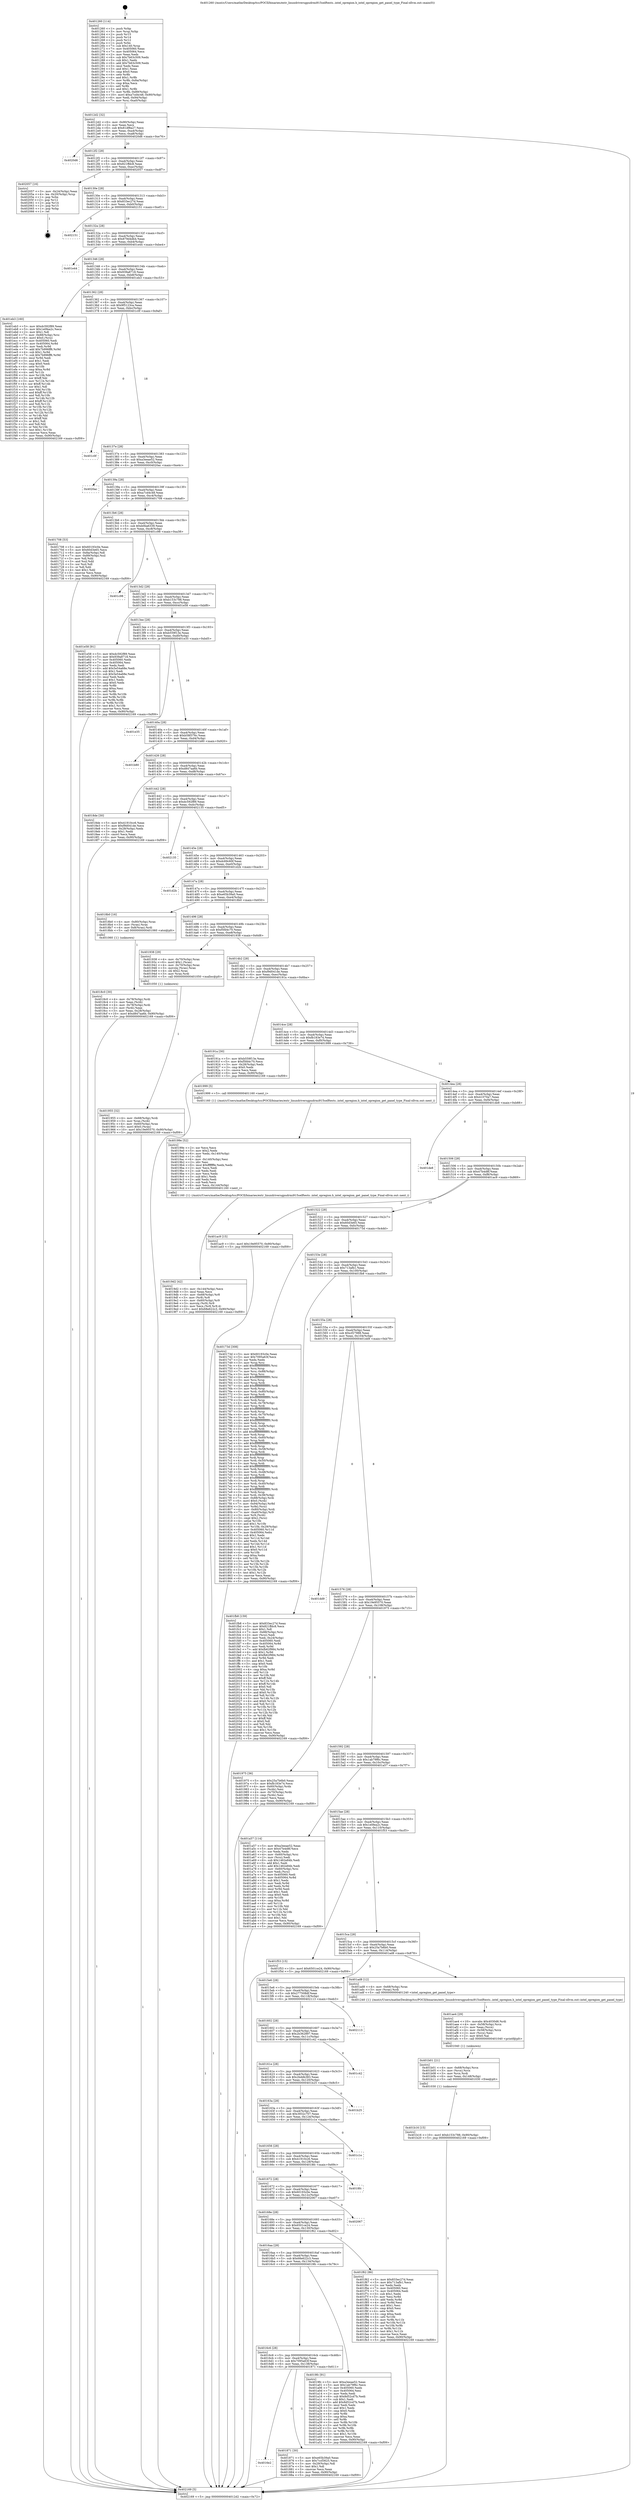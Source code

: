 digraph "0x401260" {
  label = "0x401260 (/mnt/c/Users/mathe/Desktop/tcc/POCII/binaries/extr_linuxdriversgpudrmi915selftests..intel_opregion.h_intel_opregion_get_panel_type_Final-ollvm.out::main(0))"
  labelloc = "t"
  node[shape=record]

  Entry [label="",width=0.3,height=0.3,shape=circle,fillcolor=black,style=filled]
  "0x4012d2" [label="{
     0x4012d2 [32]\l
     | [instrs]\l
     &nbsp;&nbsp;0x4012d2 \<+6\>: mov -0x90(%rbp),%eax\l
     &nbsp;&nbsp;0x4012d8 \<+2\>: mov %eax,%ecx\l
     &nbsp;&nbsp;0x4012da \<+6\>: sub $0x81df8a27,%ecx\l
     &nbsp;&nbsp;0x4012e0 \<+6\>: mov %eax,-0xa4(%rbp)\l
     &nbsp;&nbsp;0x4012e6 \<+6\>: mov %ecx,-0xa8(%rbp)\l
     &nbsp;&nbsp;0x4012ec \<+6\>: je 00000000004020d6 \<main+0xe76\>\l
  }"]
  "0x4020d6" [label="{
     0x4020d6\l
  }", style=dashed]
  "0x4012f2" [label="{
     0x4012f2 [28]\l
     | [instrs]\l
     &nbsp;&nbsp;0x4012f2 \<+5\>: jmp 00000000004012f7 \<main+0x97\>\l
     &nbsp;&nbsp;0x4012f7 \<+6\>: mov -0xa4(%rbp),%eax\l
     &nbsp;&nbsp;0x4012fd \<+5\>: sub $0x821ffdc8,%eax\l
     &nbsp;&nbsp;0x401302 \<+6\>: mov %eax,-0xac(%rbp)\l
     &nbsp;&nbsp;0x401308 \<+6\>: je 0000000000402057 \<main+0xdf7\>\l
  }"]
  Exit [label="",width=0.3,height=0.3,shape=circle,fillcolor=black,style=filled,peripheries=2]
  "0x402057" [label="{
     0x402057 [16]\l
     | [instrs]\l
     &nbsp;&nbsp;0x402057 \<+3\>: mov -0x24(%rbp),%eax\l
     &nbsp;&nbsp;0x40205a \<+4\>: lea -0x20(%rbp),%rsp\l
     &nbsp;&nbsp;0x40205e \<+1\>: pop %rbx\l
     &nbsp;&nbsp;0x40205f \<+2\>: pop %r12\l
     &nbsp;&nbsp;0x402061 \<+2\>: pop %r14\l
     &nbsp;&nbsp;0x402063 \<+2\>: pop %r15\l
     &nbsp;&nbsp;0x402065 \<+1\>: pop %rbp\l
     &nbsp;&nbsp;0x402066 \<+1\>: ret\l
  }"]
  "0x40130e" [label="{
     0x40130e [28]\l
     | [instrs]\l
     &nbsp;&nbsp;0x40130e \<+5\>: jmp 0000000000401313 \<main+0xb3\>\l
     &nbsp;&nbsp;0x401313 \<+6\>: mov -0xa4(%rbp),%eax\l
     &nbsp;&nbsp;0x401319 \<+5\>: sub $0x833ec27d,%eax\l
     &nbsp;&nbsp;0x40131e \<+6\>: mov %eax,-0xb0(%rbp)\l
     &nbsp;&nbsp;0x401324 \<+6\>: je 0000000000402151 \<main+0xef1\>\l
  }"]
  "0x401b16" [label="{
     0x401b16 [15]\l
     | [instrs]\l
     &nbsp;&nbsp;0x401b16 \<+10\>: movl $0xb153c788,-0x90(%rbp)\l
     &nbsp;&nbsp;0x401b20 \<+5\>: jmp 0000000000402169 \<main+0xf09\>\l
  }"]
  "0x402151" [label="{
     0x402151\l
  }", style=dashed]
  "0x40132a" [label="{
     0x40132a [28]\l
     | [instrs]\l
     &nbsp;&nbsp;0x40132a \<+5\>: jmp 000000000040132f \<main+0xcf\>\l
     &nbsp;&nbsp;0x40132f \<+6\>: mov -0xa4(%rbp),%eax\l
     &nbsp;&nbsp;0x401335 \<+5\>: sub $0x879d4db4,%eax\l
     &nbsp;&nbsp;0x40133a \<+6\>: mov %eax,-0xb4(%rbp)\l
     &nbsp;&nbsp;0x401340 \<+6\>: je 0000000000401e44 \<main+0xbe4\>\l
  }"]
  "0x401b01" [label="{
     0x401b01 [21]\l
     | [instrs]\l
     &nbsp;&nbsp;0x401b01 \<+4\>: mov -0x68(%rbp),%rcx\l
     &nbsp;&nbsp;0x401b05 \<+3\>: mov (%rcx),%rcx\l
     &nbsp;&nbsp;0x401b08 \<+3\>: mov %rcx,%rdi\l
     &nbsp;&nbsp;0x401b0b \<+6\>: mov %eax,-0x148(%rbp)\l
     &nbsp;&nbsp;0x401b11 \<+5\>: call 0000000000401030 \<free@plt\>\l
     | [calls]\l
     &nbsp;&nbsp;0x401030 \{1\} (unknown)\l
  }"]
  "0x401e44" [label="{
     0x401e44\l
  }", style=dashed]
  "0x401346" [label="{
     0x401346 [28]\l
     | [instrs]\l
     &nbsp;&nbsp;0x401346 \<+5\>: jmp 000000000040134b \<main+0xeb\>\l
     &nbsp;&nbsp;0x40134b \<+6\>: mov -0xa4(%rbp),%eax\l
     &nbsp;&nbsp;0x401351 \<+5\>: sub $0x939a8718,%eax\l
     &nbsp;&nbsp;0x401356 \<+6\>: mov %eax,-0xb8(%rbp)\l
     &nbsp;&nbsp;0x40135c \<+6\>: je 0000000000401eb3 \<main+0xc53\>\l
  }"]
  "0x401ae4" [label="{
     0x401ae4 [29]\l
     | [instrs]\l
     &nbsp;&nbsp;0x401ae4 \<+10\>: movabs $0x4030d6,%rdi\l
     &nbsp;&nbsp;0x401aee \<+4\>: mov -0x58(%rbp),%rcx\l
     &nbsp;&nbsp;0x401af2 \<+2\>: mov %eax,(%rcx)\l
     &nbsp;&nbsp;0x401af4 \<+4\>: mov -0x58(%rbp),%rcx\l
     &nbsp;&nbsp;0x401af8 \<+2\>: mov (%rcx),%esi\l
     &nbsp;&nbsp;0x401afa \<+2\>: mov $0x0,%al\l
     &nbsp;&nbsp;0x401afc \<+5\>: call 0000000000401040 \<printf@plt\>\l
     | [calls]\l
     &nbsp;&nbsp;0x401040 \{1\} (unknown)\l
  }"]
  "0x401eb3" [label="{
     0x401eb3 [160]\l
     | [instrs]\l
     &nbsp;&nbsp;0x401eb3 \<+5\>: mov $0xdc592f89,%eax\l
     &nbsp;&nbsp;0x401eb8 \<+5\>: mov $0x1e0fea2c,%ecx\l
     &nbsp;&nbsp;0x401ebd \<+2\>: mov $0x1,%dl\l
     &nbsp;&nbsp;0x401ebf \<+7\>: mov -0x88(%rbp),%rsi\l
     &nbsp;&nbsp;0x401ec6 \<+6\>: movl $0x0,(%rsi)\l
     &nbsp;&nbsp;0x401ecc \<+7\>: mov 0x405060,%edi\l
     &nbsp;&nbsp;0x401ed3 \<+8\>: mov 0x405064,%r8d\l
     &nbsp;&nbsp;0x401edb \<+3\>: mov %edi,%r9d\l
     &nbsp;&nbsp;0x401ede \<+7\>: add $0x7b996ff6,%r9d\l
     &nbsp;&nbsp;0x401ee5 \<+4\>: sub $0x1,%r9d\l
     &nbsp;&nbsp;0x401ee9 \<+7\>: sub $0x7b996ff6,%r9d\l
     &nbsp;&nbsp;0x401ef0 \<+4\>: imul %r9d,%edi\l
     &nbsp;&nbsp;0x401ef4 \<+3\>: and $0x1,%edi\l
     &nbsp;&nbsp;0x401ef7 \<+3\>: cmp $0x0,%edi\l
     &nbsp;&nbsp;0x401efa \<+4\>: sete %r10b\l
     &nbsp;&nbsp;0x401efe \<+4\>: cmp $0xa,%r8d\l
     &nbsp;&nbsp;0x401f02 \<+4\>: setl %r11b\l
     &nbsp;&nbsp;0x401f06 \<+3\>: mov %r10b,%bl\l
     &nbsp;&nbsp;0x401f09 \<+3\>: xor $0xff,%bl\l
     &nbsp;&nbsp;0x401f0c \<+3\>: mov %r11b,%r14b\l
     &nbsp;&nbsp;0x401f0f \<+4\>: xor $0xff,%r14b\l
     &nbsp;&nbsp;0x401f13 \<+3\>: xor $0x1,%dl\l
     &nbsp;&nbsp;0x401f16 \<+3\>: mov %bl,%r15b\l
     &nbsp;&nbsp;0x401f19 \<+4\>: and $0xff,%r15b\l
     &nbsp;&nbsp;0x401f1d \<+3\>: and %dl,%r10b\l
     &nbsp;&nbsp;0x401f20 \<+3\>: mov %r14b,%r12b\l
     &nbsp;&nbsp;0x401f23 \<+4\>: and $0xff,%r12b\l
     &nbsp;&nbsp;0x401f27 \<+3\>: and %dl,%r11b\l
     &nbsp;&nbsp;0x401f2a \<+3\>: or %r10b,%r15b\l
     &nbsp;&nbsp;0x401f2d \<+3\>: or %r11b,%r12b\l
     &nbsp;&nbsp;0x401f30 \<+3\>: xor %r12b,%r15b\l
     &nbsp;&nbsp;0x401f33 \<+3\>: or %r14b,%bl\l
     &nbsp;&nbsp;0x401f36 \<+3\>: xor $0xff,%bl\l
     &nbsp;&nbsp;0x401f39 \<+3\>: or $0x1,%dl\l
     &nbsp;&nbsp;0x401f3c \<+2\>: and %dl,%bl\l
     &nbsp;&nbsp;0x401f3e \<+3\>: or %bl,%r15b\l
     &nbsp;&nbsp;0x401f41 \<+4\>: test $0x1,%r15b\l
     &nbsp;&nbsp;0x401f45 \<+3\>: cmovne %ecx,%eax\l
     &nbsp;&nbsp;0x401f48 \<+6\>: mov %eax,-0x90(%rbp)\l
     &nbsp;&nbsp;0x401f4e \<+5\>: jmp 0000000000402169 \<main+0xf09\>\l
  }"]
  "0x401362" [label="{
     0x401362 [28]\l
     | [instrs]\l
     &nbsp;&nbsp;0x401362 \<+5\>: jmp 0000000000401367 \<main+0x107\>\l
     &nbsp;&nbsp;0x401367 \<+6\>: mov -0xa4(%rbp),%eax\l
     &nbsp;&nbsp;0x40136d \<+5\>: sub $0x9f5123ca,%eax\l
     &nbsp;&nbsp;0x401372 \<+6\>: mov %eax,-0xbc(%rbp)\l
     &nbsp;&nbsp;0x401378 \<+6\>: je 0000000000401c0f \<main+0x9af\>\l
  }"]
  "0x4019d2" [label="{
     0x4019d2 [42]\l
     | [instrs]\l
     &nbsp;&nbsp;0x4019d2 \<+6\>: mov -0x144(%rbp),%ecx\l
     &nbsp;&nbsp;0x4019d8 \<+3\>: imul %eax,%ecx\l
     &nbsp;&nbsp;0x4019db \<+4\>: mov -0x68(%rbp),%r8\l
     &nbsp;&nbsp;0x4019df \<+3\>: mov (%r8),%r8\l
     &nbsp;&nbsp;0x4019e2 \<+4\>: mov -0x60(%rbp),%r9\l
     &nbsp;&nbsp;0x4019e6 \<+3\>: movslq (%r9),%r9\l
     &nbsp;&nbsp;0x4019e9 \<+4\>: mov %ecx,(%r8,%r9,4)\l
     &nbsp;&nbsp;0x4019ed \<+10\>: movl $0x68e622c3,-0x90(%rbp)\l
     &nbsp;&nbsp;0x4019f7 \<+5\>: jmp 0000000000402169 \<main+0xf09\>\l
  }"]
  "0x401c0f" [label="{
     0x401c0f\l
  }", style=dashed]
  "0x40137e" [label="{
     0x40137e [28]\l
     | [instrs]\l
     &nbsp;&nbsp;0x40137e \<+5\>: jmp 0000000000401383 \<main+0x123\>\l
     &nbsp;&nbsp;0x401383 \<+6\>: mov -0xa4(%rbp),%eax\l
     &nbsp;&nbsp;0x401389 \<+5\>: sub $0xa3eeae52,%eax\l
     &nbsp;&nbsp;0x40138e \<+6\>: mov %eax,-0xc0(%rbp)\l
     &nbsp;&nbsp;0x401394 \<+6\>: je 00000000004020ac \<main+0xe4c\>\l
  }"]
  "0x40199e" [label="{
     0x40199e [52]\l
     | [instrs]\l
     &nbsp;&nbsp;0x40199e \<+2\>: xor %ecx,%ecx\l
     &nbsp;&nbsp;0x4019a0 \<+5\>: mov $0x2,%edx\l
     &nbsp;&nbsp;0x4019a5 \<+6\>: mov %edx,-0x140(%rbp)\l
     &nbsp;&nbsp;0x4019ab \<+1\>: cltd\l
     &nbsp;&nbsp;0x4019ac \<+6\>: mov -0x140(%rbp),%esi\l
     &nbsp;&nbsp;0x4019b2 \<+2\>: idiv %esi\l
     &nbsp;&nbsp;0x4019b4 \<+6\>: imul $0xfffffffe,%edx,%edx\l
     &nbsp;&nbsp;0x4019ba \<+2\>: mov %ecx,%edi\l
     &nbsp;&nbsp;0x4019bc \<+2\>: sub %edx,%edi\l
     &nbsp;&nbsp;0x4019be \<+2\>: mov %ecx,%edx\l
     &nbsp;&nbsp;0x4019c0 \<+3\>: sub $0x1,%edx\l
     &nbsp;&nbsp;0x4019c3 \<+2\>: add %edx,%edi\l
     &nbsp;&nbsp;0x4019c5 \<+2\>: sub %edi,%ecx\l
     &nbsp;&nbsp;0x4019c7 \<+6\>: mov %ecx,-0x144(%rbp)\l
     &nbsp;&nbsp;0x4019cd \<+5\>: call 0000000000401160 \<next_i\>\l
     | [calls]\l
     &nbsp;&nbsp;0x401160 \{1\} (/mnt/c/Users/mathe/Desktop/tcc/POCII/binaries/extr_linuxdriversgpudrmi915selftests..intel_opregion.h_intel_opregion_get_panel_type_Final-ollvm.out::next_i)\l
  }"]
  "0x4020ac" [label="{
     0x4020ac\l
  }", style=dashed]
  "0x40139a" [label="{
     0x40139a [28]\l
     | [instrs]\l
     &nbsp;&nbsp;0x40139a \<+5\>: jmp 000000000040139f \<main+0x13f\>\l
     &nbsp;&nbsp;0x40139f \<+6\>: mov -0xa4(%rbp),%eax\l
     &nbsp;&nbsp;0x4013a5 \<+5\>: sub $0xa7cd4c48,%eax\l
     &nbsp;&nbsp;0x4013aa \<+6\>: mov %eax,-0xc4(%rbp)\l
     &nbsp;&nbsp;0x4013b0 \<+6\>: je 0000000000401708 \<main+0x4a8\>\l
  }"]
  "0x401955" [label="{
     0x401955 [32]\l
     | [instrs]\l
     &nbsp;&nbsp;0x401955 \<+4\>: mov -0x68(%rbp),%rdi\l
     &nbsp;&nbsp;0x401959 \<+3\>: mov %rax,(%rdi)\l
     &nbsp;&nbsp;0x40195c \<+4\>: mov -0x60(%rbp),%rax\l
     &nbsp;&nbsp;0x401960 \<+6\>: movl $0x0,(%rax)\l
     &nbsp;&nbsp;0x401966 \<+10\>: movl $0x19e95570,-0x90(%rbp)\l
     &nbsp;&nbsp;0x401970 \<+5\>: jmp 0000000000402169 \<main+0xf09\>\l
  }"]
  "0x401708" [label="{
     0x401708 [53]\l
     | [instrs]\l
     &nbsp;&nbsp;0x401708 \<+5\>: mov $0x60193c0e,%eax\l
     &nbsp;&nbsp;0x40170d \<+5\>: mov $0x60d3e65,%ecx\l
     &nbsp;&nbsp;0x401712 \<+6\>: mov -0x8a(%rbp),%dl\l
     &nbsp;&nbsp;0x401718 \<+7\>: mov -0x89(%rbp),%sil\l
     &nbsp;&nbsp;0x40171f \<+3\>: mov %dl,%dil\l
     &nbsp;&nbsp;0x401722 \<+3\>: and %sil,%dil\l
     &nbsp;&nbsp;0x401725 \<+3\>: xor %sil,%dl\l
     &nbsp;&nbsp;0x401728 \<+3\>: or %dl,%dil\l
     &nbsp;&nbsp;0x40172b \<+4\>: test $0x1,%dil\l
     &nbsp;&nbsp;0x40172f \<+3\>: cmovne %ecx,%eax\l
     &nbsp;&nbsp;0x401732 \<+6\>: mov %eax,-0x90(%rbp)\l
     &nbsp;&nbsp;0x401738 \<+5\>: jmp 0000000000402169 \<main+0xf09\>\l
  }"]
  "0x4013b6" [label="{
     0x4013b6 [28]\l
     | [instrs]\l
     &nbsp;&nbsp;0x4013b6 \<+5\>: jmp 00000000004013bb \<main+0x15b\>\l
     &nbsp;&nbsp;0x4013bb \<+6\>: mov -0xa4(%rbp),%eax\l
     &nbsp;&nbsp;0x4013c1 \<+5\>: sub $0xb0ba6339,%eax\l
     &nbsp;&nbsp;0x4013c6 \<+6\>: mov %eax,-0xc8(%rbp)\l
     &nbsp;&nbsp;0x4013cc \<+6\>: je 0000000000401c98 \<main+0xa38\>\l
  }"]
  "0x402169" [label="{
     0x402169 [5]\l
     | [instrs]\l
     &nbsp;&nbsp;0x402169 \<+5\>: jmp 00000000004012d2 \<main+0x72\>\l
  }"]
  "0x401260" [label="{
     0x401260 [114]\l
     | [instrs]\l
     &nbsp;&nbsp;0x401260 \<+1\>: push %rbp\l
     &nbsp;&nbsp;0x401261 \<+3\>: mov %rsp,%rbp\l
     &nbsp;&nbsp;0x401264 \<+2\>: push %r15\l
     &nbsp;&nbsp;0x401266 \<+2\>: push %r14\l
     &nbsp;&nbsp;0x401268 \<+2\>: push %r12\l
     &nbsp;&nbsp;0x40126a \<+1\>: push %rbx\l
     &nbsp;&nbsp;0x40126b \<+7\>: sub $0x140,%rsp\l
     &nbsp;&nbsp;0x401272 \<+7\>: mov 0x405060,%eax\l
     &nbsp;&nbsp;0x401279 \<+7\>: mov 0x405064,%ecx\l
     &nbsp;&nbsp;0x401280 \<+2\>: mov %eax,%edx\l
     &nbsp;&nbsp;0x401282 \<+6\>: sub $0x7b63c509,%edx\l
     &nbsp;&nbsp;0x401288 \<+3\>: sub $0x1,%edx\l
     &nbsp;&nbsp;0x40128b \<+6\>: add $0x7b63c509,%edx\l
     &nbsp;&nbsp;0x401291 \<+3\>: imul %edx,%eax\l
     &nbsp;&nbsp;0x401294 \<+3\>: and $0x1,%eax\l
     &nbsp;&nbsp;0x401297 \<+3\>: cmp $0x0,%eax\l
     &nbsp;&nbsp;0x40129a \<+4\>: sete %r8b\l
     &nbsp;&nbsp;0x40129e \<+4\>: and $0x1,%r8b\l
     &nbsp;&nbsp;0x4012a2 \<+7\>: mov %r8b,-0x8a(%rbp)\l
     &nbsp;&nbsp;0x4012a9 \<+3\>: cmp $0xa,%ecx\l
     &nbsp;&nbsp;0x4012ac \<+4\>: setl %r8b\l
     &nbsp;&nbsp;0x4012b0 \<+4\>: and $0x1,%r8b\l
     &nbsp;&nbsp;0x4012b4 \<+7\>: mov %r8b,-0x89(%rbp)\l
     &nbsp;&nbsp;0x4012bb \<+10\>: movl $0xa7cd4c48,-0x90(%rbp)\l
     &nbsp;&nbsp;0x4012c5 \<+6\>: mov %edi,-0x94(%rbp)\l
     &nbsp;&nbsp;0x4012cb \<+7\>: mov %rsi,-0xa0(%rbp)\l
  }"]
  "0x4018c0" [label="{
     0x4018c0 [30]\l
     | [instrs]\l
     &nbsp;&nbsp;0x4018c0 \<+4\>: mov -0x78(%rbp),%rdi\l
     &nbsp;&nbsp;0x4018c4 \<+2\>: mov %eax,(%rdi)\l
     &nbsp;&nbsp;0x4018c6 \<+4\>: mov -0x78(%rbp),%rdi\l
     &nbsp;&nbsp;0x4018ca \<+2\>: mov (%rdi),%eax\l
     &nbsp;&nbsp;0x4018cc \<+3\>: mov %eax,-0x28(%rbp)\l
     &nbsp;&nbsp;0x4018cf \<+10\>: movl $0xd847aa6b,-0x90(%rbp)\l
     &nbsp;&nbsp;0x4018d9 \<+5\>: jmp 0000000000402169 \<main+0xf09\>\l
  }"]
  "0x401c98" [label="{
     0x401c98\l
  }", style=dashed]
  "0x4013d2" [label="{
     0x4013d2 [28]\l
     | [instrs]\l
     &nbsp;&nbsp;0x4013d2 \<+5\>: jmp 00000000004013d7 \<main+0x177\>\l
     &nbsp;&nbsp;0x4013d7 \<+6\>: mov -0xa4(%rbp),%eax\l
     &nbsp;&nbsp;0x4013dd \<+5\>: sub $0xb153c788,%eax\l
     &nbsp;&nbsp;0x4013e2 \<+6\>: mov %eax,-0xcc(%rbp)\l
     &nbsp;&nbsp;0x4013e8 \<+6\>: je 0000000000401e58 \<main+0xbf8\>\l
  }"]
  "0x4016e2" [label="{
     0x4016e2\l
  }", style=dashed]
  "0x401e58" [label="{
     0x401e58 [91]\l
     | [instrs]\l
     &nbsp;&nbsp;0x401e58 \<+5\>: mov $0xdc592f89,%eax\l
     &nbsp;&nbsp;0x401e5d \<+5\>: mov $0x939a8718,%ecx\l
     &nbsp;&nbsp;0x401e62 \<+7\>: mov 0x405060,%edx\l
     &nbsp;&nbsp;0x401e69 \<+7\>: mov 0x405064,%esi\l
     &nbsp;&nbsp;0x401e70 \<+2\>: mov %edx,%edi\l
     &nbsp;&nbsp;0x401e72 \<+6\>: add $0x5e54a68e,%edi\l
     &nbsp;&nbsp;0x401e78 \<+3\>: sub $0x1,%edi\l
     &nbsp;&nbsp;0x401e7b \<+6\>: sub $0x5e54a68e,%edi\l
     &nbsp;&nbsp;0x401e81 \<+3\>: imul %edi,%edx\l
     &nbsp;&nbsp;0x401e84 \<+3\>: and $0x1,%edx\l
     &nbsp;&nbsp;0x401e87 \<+3\>: cmp $0x0,%edx\l
     &nbsp;&nbsp;0x401e8a \<+4\>: sete %r8b\l
     &nbsp;&nbsp;0x401e8e \<+3\>: cmp $0xa,%esi\l
     &nbsp;&nbsp;0x401e91 \<+4\>: setl %r9b\l
     &nbsp;&nbsp;0x401e95 \<+3\>: mov %r8b,%r10b\l
     &nbsp;&nbsp;0x401e98 \<+3\>: and %r9b,%r10b\l
     &nbsp;&nbsp;0x401e9b \<+3\>: xor %r9b,%r8b\l
     &nbsp;&nbsp;0x401e9e \<+3\>: or %r8b,%r10b\l
     &nbsp;&nbsp;0x401ea1 \<+4\>: test $0x1,%r10b\l
     &nbsp;&nbsp;0x401ea5 \<+3\>: cmovne %ecx,%eax\l
     &nbsp;&nbsp;0x401ea8 \<+6\>: mov %eax,-0x90(%rbp)\l
     &nbsp;&nbsp;0x401eae \<+5\>: jmp 0000000000402169 \<main+0xf09\>\l
  }"]
  "0x4013ee" [label="{
     0x4013ee [28]\l
     | [instrs]\l
     &nbsp;&nbsp;0x4013ee \<+5\>: jmp 00000000004013f3 \<main+0x193\>\l
     &nbsp;&nbsp;0x4013f3 \<+6\>: mov -0xa4(%rbp),%eax\l
     &nbsp;&nbsp;0x4013f9 \<+5\>: sub $0xb559f13e,%eax\l
     &nbsp;&nbsp;0x4013fe \<+6\>: mov %eax,-0xd0(%rbp)\l
     &nbsp;&nbsp;0x401404 \<+6\>: je 0000000000401e35 \<main+0xbd5\>\l
  }"]
  "0x401871" [label="{
     0x401871 [30]\l
     | [instrs]\l
     &nbsp;&nbsp;0x401871 \<+5\>: mov $0xe65b39a0,%eax\l
     &nbsp;&nbsp;0x401876 \<+5\>: mov $0x7ccf3625,%ecx\l
     &nbsp;&nbsp;0x40187b \<+3\>: mov -0x29(%rbp),%dl\l
     &nbsp;&nbsp;0x40187e \<+3\>: test $0x1,%dl\l
     &nbsp;&nbsp;0x401881 \<+3\>: cmovne %ecx,%eax\l
     &nbsp;&nbsp;0x401884 \<+6\>: mov %eax,-0x90(%rbp)\l
     &nbsp;&nbsp;0x40188a \<+5\>: jmp 0000000000402169 \<main+0xf09\>\l
  }"]
  "0x401e35" [label="{
     0x401e35\l
  }", style=dashed]
  "0x40140a" [label="{
     0x40140a [28]\l
     | [instrs]\l
     &nbsp;&nbsp;0x40140a \<+5\>: jmp 000000000040140f \<main+0x1af\>\l
     &nbsp;&nbsp;0x40140f \<+6\>: mov -0xa4(%rbp),%eax\l
     &nbsp;&nbsp;0x401415 \<+5\>: sub $0xb58f376c,%eax\l
     &nbsp;&nbsp;0x40141a \<+6\>: mov %eax,-0xd4(%rbp)\l
     &nbsp;&nbsp;0x401420 \<+6\>: je 0000000000401b80 \<main+0x920\>\l
  }"]
  "0x4016c6" [label="{
     0x4016c6 [28]\l
     | [instrs]\l
     &nbsp;&nbsp;0x4016c6 \<+5\>: jmp 00000000004016cb \<main+0x46b\>\l
     &nbsp;&nbsp;0x4016cb \<+6\>: mov -0xa4(%rbp),%eax\l
     &nbsp;&nbsp;0x4016d1 \<+5\>: sub $0x7095a63f,%eax\l
     &nbsp;&nbsp;0x4016d6 \<+6\>: mov %eax,-0x138(%rbp)\l
     &nbsp;&nbsp;0x4016dc \<+6\>: je 0000000000401871 \<main+0x611\>\l
  }"]
  "0x401b80" [label="{
     0x401b80\l
  }", style=dashed]
  "0x401426" [label="{
     0x401426 [28]\l
     | [instrs]\l
     &nbsp;&nbsp;0x401426 \<+5\>: jmp 000000000040142b \<main+0x1cb\>\l
     &nbsp;&nbsp;0x40142b \<+6\>: mov -0xa4(%rbp),%eax\l
     &nbsp;&nbsp;0x401431 \<+5\>: sub $0xd847aa6b,%eax\l
     &nbsp;&nbsp;0x401436 \<+6\>: mov %eax,-0xd8(%rbp)\l
     &nbsp;&nbsp;0x40143c \<+6\>: je 00000000004018de \<main+0x67e\>\l
  }"]
  "0x4019fc" [label="{
     0x4019fc [91]\l
     | [instrs]\l
     &nbsp;&nbsp;0x4019fc \<+5\>: mov $0xa3eeae52,%eax\l
     &nbsp;&nbsp;0x401a01 \<+5\>: mov $0x1ab79f6c,%ecx\l
     &nbsp;&nbsp;0x401a06 \<+7\>: mov 0x405060,%edx\l
     &nbsp;&nbsp;0x401a0d \<+7\>: mov 0x405064,%esi\l
     &nbsp;&nbsp;0x401a14 \<+2\>: mov %edx,%edi\l
     &nbsp;&nbsp;0x401a16 \<+6\>: sub $0x8d52cd7b,%edi\l
     &nbsp;&nbsp;0x401a1c \<+3\>: sub $0x1,%edi\l
     &nbsp;&nbsp;0x401a1f \<+6\>: add $0x8d52cd7b,%edi\l
     &nbsp;&nbsp;0x401a25 \<+3\>: imul %edi,%edx\l
     &nbsp;&nbsp;0x401a28 \<+3\>: and $0x1,%edx\l
     &nbsp;&nbsp;0x401a2b \<+3\>: cmp $0x0,%edx\l
     &nbsp;&nbsp;0x401a2e \<+4\>: sete %r8b\l
     &nbsp;&nbsp;0x401a32 \<+3\>: cmp $0xa,%esi\l
     &nbsp;&nbsp;0x401a35 \<+4\>: setl %r9b\l
     &nbsp;&nbsp;0x401a39 \<+3\>: mov %r8b,%r10b\l
     &nbsp;&nbsp;0x401a3c \<+3\>: and %r9b,%r10b\l
     &nbsp;&nbsp;0x401a3f \<+3\>: xor %r9b,%r8b\l
     &nbsp;&nbsp;0x401a42 \<+3\>: or %r8b,%r10b\l
     &nbsp;&nbsp;0x401a45 \<+4\>: test $0x1,%r10b\l
     &nbsp;&nbsp;0x401a49 \<+3\>: cmovne %ecx,%eax\l
     &nbsp;&nbsp;0x401a4c \<+6\>: mov %eax,-0x90(%rbp)\l
     &nbsp;&nbsp;0x401a52 \<+5\>: jmp 0000000000402169 \<main+0xf09\>\l
  }"]
  "0x4018de" [label="{
     0x4018de [30]\l
     | [instrs]\l
     &nbsp;&nbsp;0x4018de \<+5\>: mov $0x41910cc6,%eax\l
     &nbsp;&nbsp;0x4018e3 \<+5\>: mov $0xf9d041de,%ecx\l
     &nbsp;&nbsp;0x4018e8 \<+3\>: mov -0x28(%rbp),%edx\l
     &nbsp;&nbsp;0x4018eb \<+3\>: cmp $0x1,%edx\l
     &nbsp;&nbsp;0x4018ee \<+3\>: cmovl %ecx,%eax\l
     &nbsp;&nbsp;0x4018f1 \<+6\>: mov %eax,-0x90(%rbp)\l
     &nbsp;&nbsp;0x4018f7 \<+5\>: jmp 0000000000402169 \<main+0xf09\>\l
  }"]
  "0x401442" [label="{
     0x401442 [28]\l
     | [instrs]\l
     &nbsp;&nbsp;0x401442 \<+5\>: jmp 0000000000401447 \<main+0x1e7\>\l
     &nbsp;&nbsp;0x401447 \<+6\>: mov -0xa4(%rbp),%eax\l
     &nbsp;&nbsp;0x40144d \<+5\>: sub $0xdc592f89,%eax\l
     &nbsp;&nbsp;0x401452 \<+6\>: mov %eax,-0xdc(%rbp)\l
     &nbsp;&nbsp;0x401458 \<+6\>: je 0000000000402135 \<main+0xed5\>\l
  }"]
  "0x4016aa" [label="{
     0x4016aa [28]\l
     | [instrs]\l
     &nbsp;&nbsp;0x4016aa \<+5\>: jmp 00000000004016af \<main+0x44f\>\l
     &nbsp;&nbsp;0x4016af \<+6\>: mov -0xa4(%rbp),%eax\l
     &nbsp;&nbsp;0x4016b5 \<+5\>: sub $0x68e622c3,%eax\l
     &nbsp;&nbsp;0x4016ba \<+6\>: mov %eax,-0x134(%rbp)\l
     &nbsp;&nbsp;0x4016c0 \<+6\>: je 00000000004019fc \<main+0x79c\>\l
  }"]
  "0x402135" [label="{
     0x402135\l
  }", style=dashed]
  "0x40145e" [label="{
     0x40145e [28]\l
     | [instrs]\l
     &nbsp;&nbsp;0x40145e \<+5\>: jmp 0000000000401463 \<main+0x203\>\l
     &nbsp;&nbsp;0x401463 \<+6\>: mov -0xa4(%rbp),%eax\l
     &nbsp;&nbsp;0x401469 \<+5\>: sub $0xdc69c60f,%eax\l
     &nbsp;&nbsp;0x40146e \<+6\>: mov %eax,-0xe0(%rbp)\l
     &nbsp;&nbsp;0x401474 \<+6\>: je 0000000000401d2b \<main+0xacb\>\l
  }"]
  "0x401f62" [label="{
     0x401f62 [86]\l
     | [instrs]\l
     &nbsp;&nbsp;0x401f62 \<+5\>: mov $0x833ec27d,%eax\l
     &nbsp;&nbsp;0x401f67 \<+5\>: mov $0x713afb1,%ecx\l
     &nbsp;&nbsp;0x401f6c \<+2\>: xor %edx,%edx\l
     &nbsp;&nbsp;0x401f6e \<+7\>: mov 0x405060,%esi\l
     &nbsp;&nbsp;0x401f75 \<+7\>: mov 0x405064,%edi\l
     &nbsp;&nbsp;0x401f7c \<+3\>: sub $0x1,%edx\l
     &nbsp;&nbsp;0x401f7f \<+3\>: mov %esi,%r8d\l
     &nbsp;&nbsp;0x401f82 \<+3\>: add %edx,%r8d\l
     &nbsp;&nbsp;0x401f85 \<+4\>: imul %r8d,%esi\l
     &nbsp;&nbsp;0x401f89 \<+3\>: and $0x1,%esi\l
     &nbsp;&nbsp;0x401f8c \<+3\>: cmp $0x0,%esi\l
     &nbsp;&nbsp;0x401f8f \<+4\>: sete %r9b\l
     &nbsp;&nbsp;0x401f93 \<+3\>: cmp $0xa,%edi\l
     &nbsp;&nbsp;0x401f96 \<+4\>: setl %r10b\l
     &nbsp;&nbsp;0x401f9a \<+3\>: mov %r9b,%r11b\l
     &nbsp;&nbsp;0x401f9d \<+3\>: and %r10b,%r11b\l
     &nbsp;&nbsp;0x401fa0 \<+3\>: xor %r10b,%r9b\l
     &nbsp;&nbsp;0x401fa3 \<+3\>: or %r9b,%r11b\l
     &nbsp;&nbsp;0x401fa6 \<+4\>: test $0x1,%r11b\l
     &nbsp;&nbsp;0x401faa \<+3\>: cmovne %ecx,%eax\l
     &nbsp;&nbsp;0x401fad \<+6\>: mov %eax,-0x90(%rbp)\l
     &nbsp;&nbsp;0x401fb3 \<+5\>: jmp 0000000000402169 \<main+0xf09\>\l
  }"]
  "0x401d2b" [label="{
     0x401d2b\l
  }", style=dashed]
  "0x40147a" [label="{
     0x40147a [28]\l
     | [instrs]\l
     &nbsp;&nbsp;0x40147a \<+5\>: jmp 000000000040147f \<main+0x21f\>\l
     &nbsp;&nbsp;0x40147f \<+6\>: mov -0xa4(%rbp),%eax\l
     &nbsp;&nbsp;0x401485 \<+5\>: sub $0xe65b39a0,%eax\l
     &nbsp;&nbsp;0x40148a \<+6\>: mov %eax,-0xe4(%rbp)\l
     &nbsp;&nbsp;0x401490 \<+6\>: je 00000000004018b0 \<main+0x650\>\l
  }"]
  "0x40168e" [label="{
     0x40168e [28]\l
     | [instrs]\l
     &nbsp;&nbsp;0x40168e \<+5\>: jmp 0000000000401693 \<main+0x433\>\l
     &nbsp;&nbsp;0x401693 \<+6\>: mov -0xa4(%rbp),%eax\l
     &nbsp;&nbsp;0x401699 \<+5\>: sub $0x6501ce24,%eax\l
     &nbsp;&nbsp;0x40169e \<+6\>: mov %eax,-0x130(%rbp)\l
     &nbsp;&nbsp;0x4016a4 \<+6\>: je 0000000000401f62 \<main+0xd02\>\l
  }"]
  "0x4018b0" [label="{
     0x4018b0 [16]\l
     | [instrs]\l
     &nbsp;&nbsp;0x4018b0 \<+4\>: mov -0x80(%rbp),%rax\l
     &nbsp;&nbsp;0x4018b4 \<+3\>: mov (%rax),%rax\l
     &nbsp;&nbsp;0x4018b7 \<+4\>: mov 0x8(%rax),%rdi\l
     &nbsp;&nbsp;0x4018bb \<+5\>: call 0000000000401060 \<atoi@plt\>\l
     | [calls]\l
     &nbsp;&nbsp;0x401060 \{1\} (unknown)\l
  }"]
  "0x401496" [label="{
     0x401496 [28]\l
     | [instrs]\l
     &nbsp;&nbsp;0x401496 \<+5\>: jmp 000000000040149b \<main+0x23b\>\l
     &nbsp;&nbsp;0x40149b \<+6\>: mov -0xa4(%rbp),%eax\l
     &nbsp;&nbsp;0x4014a1 \<+5\>: sub $0xf5fd4c70,%eax\l
     &nbsp;&nbsp;0x4014a6 \<+6\>: mov %eax,-0xe8(%rbp)\l
     &nbsp;&nbsp;0x4014ac \<+6\>: je 0000000000401938 \<main+0x6d8\>\l
  }"]
  "0x402067" [label="{
     0x402067\l
  }", style=dashed]
  "0x401938" [label="{
     0x401938 [29]\l
     | [instrs]\l
     &nbsp;&nbsp;0x401938 \<+4\>: mov -0x70(%rbp),%rax\l
     &nbsp;&nbsp;0x40193c \<+6\>: movl $0x1,(%rax)\l
     &nbsp;&nbsp;0x401942 \<+4\>: mov -0x70(%rbp),%rax\l
     &nbsp;&nbsp;0x401946 \<+3\>: movslq (%rax),%rax\l
     &nbsp;&nbsp;0x401949 \<+4\>: shl $0x2,%rax\l
     &nbsp;&nbsp;0x40194d \<+3\>: mov %rax,%rdi\l
     &nbsp;&nbsp;0x401950 \<+5\>: call 0000000000401050 \<malloc@plt\>\l
     | [calls]\l
     &nbsp;&nbsp;0x401050 \{1\} (unknown)\l
  }"]
  "0x4014b2" [label="{
     0x4014b2 [28]\l
     | [instrs]\l
     &nbsp;&nbsp;0x4014b2 \<+5\>: jmp 00000000004014b7 \<main+0x257\>\l
     &nbsp;&nbsp;0x4014b7 \<+6\>: mov -0xa4(%rbp),%eax\l
     &nbsp;&nbsp;0x4014bd \<+5\>: sub $0xf9d041de,%eax\l
     &nbsp;&nbsp;0x4014c2 \<+6\>: mov %eax,-0xec(%rbp)\l
     &nbsp;&nbsp;0x4014c8 \<+6\>: je 000000000040191a \<main+0x6ba\>\l
  }"]
  "0x401672" [label="{
     0x401672 [28]\l
     | [instrs]\l
     &nbsp;&nbsp;0x401672 \<+5\>: jmp 0000000000401677 \<main+0x417\>\l
     &nbsp;&nbsp;0x401677 \<+6\>: mov -0xa4(%rbp),%eax\l
     &nbsp;&nbsp;0x40167d \<+5\>: sub $0x60193c0e,%eax\l
     &nbsp;&nbsp;0x401682 \<+6\>: mov %eax,-0x12c(%rbp)\l
     &nbsp;&nbsp;0x401688 \<+6\>: je 0000000000402067 \<main+0xe07\>\l
  }"]
  "0x40191a" [label="{
     0x40191a [30]\l
     | [instrs]\l
     &nbsp;&nbsp;0x40191a \<+5\>: mov $0xb559f13e,%eax\l
     &nbsp;&nbsp;0x40191f \<+5\>: mov $0xf5fd4c70,%ecx\l
     &nbsp;&nbsp;0x401924 \<+3\>: mov -0x28(%rbp),%edx\l
     &nbsp;&nbsp;0x401927 \<+3\>: cmp $0x0,%edx\l
     &nbsp;&nbsp;0x40192a \<+3\>: cmove %ecx,%eax\l
     &nbsp;&nbsp;0x40192d \<+6\>: mov %eax,-0x90(%rbp)\l
     &nbsp;&nbsp;0x401933 \<+5\>: jmp 0000000000402169 \<main+0xf09\>\l
  }"]
  "0x4014ce" [label="{
     0x4014ce [28]\l
     | [instrs]\l
     &nbsp;&nbsp;0x4014ce \<+5\>: jmp 00000000004014d3 \<main+0x273\>\l
     &nbsp;&nbsp;0x4014d3 \<+6\>: mov -0xa4(%rbp),%eax\l
     &nbsp;&nbsp;0x4014d9 \<+5\>: sub $0xfb183e74,%eax\l
     &nbsp;&nbsp;0x4014de \<+6\>: mov %eax,-0xf0(%rbp)\l
     &nbsp;&nbsp;0x4014e4 \<+6\>: je 0000000000401999 \<main+0x739\>\l
  }"]
  "0x4018fc" [label="{
     0x4018fc\l
  }", style=dashed]
  "0x401999" [label="{
     0x401999 [5]\l
     | [instrs]\l
     &nbsp;&nbsp;0x401999 \<+5\>: call 0000000000401160 \<next_i\>\l
     | [calls]\l
     &nbsp;&nbsp;0x401160 \{1\} (/mnt/c/Users/mathe/Desktop/tcc/POCII/binaries/extr_linuxdriversgpudrmi915selftests..intel_opregion.h_intel_opregion_get_panel_type_Final-ollvm.out::next_i)\l
  }"]
  "0x4014ea" [label="{
     0x4014ea [28]\l
     | [instrs]\l
     &nbsp;&nbsp;0x4014ea \<+5\>: jmp 00000000004014ef \<main+0x28f\>\l
     &nbsp;&nbsp;0x4014ef \<+6\>: mov -0xa4(%rbp),%eax\l
     &nbsp;&nbsp;0x4014f5 \<+5\>: sub $0x41070a7,%eax\l
     &nbsp;&nbsp;0x4014fa \<+6\>: mov %eax,-0xf4(%rbp)\l
     &nbsp;&nbsp;0x401500 \<+6\>: je 0000000000401de8 \<main+0xb88\>\l
  }"]
  "0x401656" [label="{
     0x401656 [28]\l
     | [instrs]\l
     &nbsp;&nbsp;0x401656 \<+5\>: jmp 000000000040165b \<main+0x3fb\>\l
     &nbsp;&nbsp;0x40165b \<+6\>: mov -0xa4(%rbp),%eax\l
     &nbsp;&nbsp;0x401661 \<+5\>: sub $0x41910cc6,%eax\l
     &nbsp;&nbsp;0x401666 \<+6\>: mov %eax,-0x128(%rbp)\l
     &nbsp;&nbsp;0x40166c \<+6\>: je 00000000004018fc \<main+0x69c\>\l
  }"]
  "0x401de8" [label="{
     0x401de8\l
  }", style=dashed]
  "0x401506" [label="{
     0x401506 [28]\l
     | [instrs]\l
     &nbsp;&nbsp;0x401506 \<+5\>: jmp 000000000040150b \<main+0x2ab\>\l
     &nbsp;&nbsp;0x40150b \<+6\>: mov -0xa4(%rbp),%eax\l
     &nbsp;&nbsp;0x401511 \<+5\>: sub $0x47b4d8f,%eax\l
     &nbsp;&nbsp;0x401516 \<+6\>: mov %eax,-0xf8(%rbp)\l
     &nbsp;&nbsp;0x40151c \<+6\>: je 0000000000401ac9 \<main+0x869\>\l
  }"]
  "0x401c1e" [label="{
     0x401c1e\l
  }", style=dashed]
  "0x401ac9" [label="{
     0x401ac9 [15]\l
     | [instrs]\l
     &nbsp;&nbsp;0x401ac9 \<+10\>: movl $0x19e95570,-0x90(%rbp)\l
     &nbsp;&nbsp;0x401ad3 \<+5\>: jmp 0000000000402169 \<main+0xf09\>\l
  }"]
  "0x401522" [label="{
     0x401522 [28]\l
     | [instrs]\l
     &nbsp;&nbsp;0x401522 \<+5\>: jmp 0000000000401527 \<main+0x2c7\>\l
     &nbsp;&nbsp;0x401527 \<+6\>: mov -0xa4(%rbp),%eax\l
     &nbsp;&nbsp;0x40152d \<+5\>: sub $0x60d3e65,%eax\l
     &nbsp;&nbsp;0x401532 \<+6\>: mov %eax,-0xfc(%rbp)\l
     &nbsp;&nbsp;0x401538 \<+6\>: je 000000000040173d \<main+0x4dd\>\l
  }"]
  "0x40163a" [label="{
     0x40163a [28]\l
     | [instrs]\l
     &nbsp;&nbsp;0x40163a \<+5\>: jmp 000000000040163f \<main+0x3df\>\l
     &nbsp;&nbsp;0x40163f \<+6\>: mov -0xa4(%rbp),%eax\l
     &nbsp;&nbsp;0x401645 \<+5\>: sub $0x3932c707,%eax\l
     &nbsp;&nbsp;0x40164a \<+6\>: mov %eax,-0x124(%rbp)\l
     &nbsp;&nbsp;0x401650 \<+6\>: je 0000000000401c1e \<main+0x9be\>\l
  }"]
  "0x40173d" [label="{
     0x40173d [308]\l
     | [instrs]\l
     &nbsp;&nbsp;0x40173d \<+5\>: mov $0x60193c0e,%eax\l
     &nbsp;&nbsp;0x401742 \<+5\>: mov $0x7095a63f,%ecx\l
     &nbsp;&nbsp;0x401747 \<+2\>: xor %edx,%edx\l
     &nbsp;&nbsp;0x401749 \<+3\>: mov %rsp,%rsi\l
     &nbsp;&nbsp;0x40174c \<+4\>: add $0xfffffffffffffff0,%rsi\l
     &nbsp;&nbsp;0x401750 \<+3\>: mov %rsi,%rsp\l
     &nbsp;&nbsp;0x401753 \<+7\>: mov %rsi,-0x88(%rbp)\l
     &nbsp;&nbsp;0x40175a \<+3\>: mov %rsp,%rsi\l
     &nbsp;&nbsp;0x40175d \<+4\>: add $0xfffffffffffffff0,%rsi\l
     &nbsp;&nbsp;0x401761 \<+3\>: mov %rsi,%rsp\l
     &nbsp;&nbsp;0x401764 \<+3\>: mov %rsp,%rdi\l
     &nbsp;&nbsp;0x401767 \<+4\>: add $0xfffffffffffffff0,%rdi\l
     &nbsp;&nbsp;0x40176b \<+3\>: mov %rdi,%rsp\l
     &nbsp;&nbsp;0x40176e \<+4\>: mov %rdi,-0x80(%rbp)\l
     &nbsp;&nbsp;0x401772 \<+3\>: mov %rsp,%rdi\l
     &nbsp;&nbsp;0x401775 \<+4\>: add $0xfffffffffffffff0,%rdi\l
     &nbsp;&nbsp;0x401779 \<+3\>: mov %rdi,%rsp\l
     &nbsp;&nbsp;0x40177c \<+4\>: mov %rdi,-0x78(%rbp)\l
     &nbsp;&nbsp;0x401780 \<+3\>: mov %rsp,%rdi\l
     &nbsp;&nbsp;0x401783 \<+4\>: add $0xfffffffffffffff0,%rdi\l
     &nbsp;&nbsp;0x401787 \<+3\>: mov %rdi,%rsp\l
     &nbsp;&nbsp;0x40178a \<+4\>: mov %rdi,-0x70(%rbp)\l
     &nbsp;&nbsp;0x40178e \<+3\>: mov %rsp,%rdi\l
     &nbsp;&nbsp;0x401791 \<+4\>: add $0xfffffffffffffff0,%rdi\l
     &nbsp;&nbsp;0x401795 \<+3\>: mov %rdi,%rsp\l
     &nbsp;&nbsp;0x401798 \<+4\>: mov %rdi,-0x68(%rbp)\l
     &nbsp;&nbsp;0x40179c \<+3\>: mov %rsp,%rdi\l
     &nbsp;&nbsp;0x40179f \<+4\>: add $0xfffffffffffffff0,%rdi\l
     &nbsp;&nbsp;0x4017a3 \<+3\>: mov %rdi,%rsp\l
     &nbsp;&nbsp;0x4017a6 \<+4\>: mov %rdi,-0x60(%rbp)\l
     &nbsp;&nbsp;0x4017aa \<+3\>: mov %rsp,%rdi\l
     &nbsp;&nbsp;0x4017ad \<+4\>: add $0xfffffffffffffff0,%rdi\l
     &nbsp;&nbsp;0x4017b1 \<+3\>: mov %rdi,%rsp\l
     &nbsp;&nbsp;0x4017b4 \<+4\>: mov %rdi,-0x58(%rbp)\l
     &nbsp;&nbsp;0x4017b8 \<+3\>: mov %rsp,%rdi\l
     &nbsp;&nbsp;0x4017bb \<+4\>: add $0xfffffffffffffff0,%rdi\l
     &nbsp;&nbsp;0x4017bf \<+3\>: mov %rdi,%rsp\l
     &nbsp;&nbsp;0x4017c2 \<+4\>: mov %rdi,-0x50(%rbp)\l
     &nbsp;&nbsp;0x4017c6 \<+3\>: mov %rsp,%rdi\l
     &nbsp;&nbsp;0x4017c9 \<+4\>: add $0xfffffffffffffff0,%rdi\l
     &nbsp;&nbsp;0x4017cd \<+3\>: mov %rdi,%rsp\l
     &nbsp;&nbsp;0x4017d0 \<+4\>: mov %rdi,-0x48(%rbp)\l
     &nbsp;&nbsp;0x4017d4 \<+3\>: mov %rsp,%rdi\l
     &nbsp;&nbsp;0x4017d7 \<+4\>: add $0xfffffffffffffff0,%rdi\l
     &nbsp;&nbsp;0x4017db \<+3\>: mov %rdi,%rsp\l
     &nbsp;&nbsp;0x4017de \<+4\>: mov %rdi,-0x40(%rbp)\l
     &nbsp;&nbsp;0x4017e2 \<+3\>: mov %rsp,%rdi\l
     &nbsp;&nbsp;0x4017e5 \<+4\>: add $0xfffffffffffffff0,%rdi\l
     &nbsp;&nbsp;0x4017e9 \<+3\>: mov %rdi,%rsp\l
     &nbsp;&nbsp;0x4017ec \<+4\>: mov %rdi,-0x38(%rbp)\l
     &nbsp;&nbsp;0x4017f0 \<+7\>: mov -0x88(%rbp),%rdi\l
     &nbsp;&nbsp;0x4017f7 \<+6\>: movl $0x0,(%rdi)\l
     &nbsp;&nbsp;0x4017fd \<+7\>: mov -0x94(%rbp),%r8d\l
     &nbsp;&nbsp;0x401804 \<+3\>: mov %r8d,(%rsi)\l
     &nbsp;&nbsp;0x401807 \<+4\>: mov -0x80(%rbp),%rdi\l
     &nbsp;&nbsp;0x40180b \<+7\>: mov -0xa0(%rbp),%r9\l
     &nbsp;&nbsp;0x401812 \<+3\>: mov %r9,(%rdi)\l
     &nbsp;&nbsp;0x401815 \<+3\>: cmpl $0x2,(%rsi)\l
     &nbsp;&nbsp;0x401818 \<+4\>: setne %r10b\l
     &nbsp;&nbsp;0x40181c \<+4\>: and $0x1,%r10b\l
     &nbsp;&nbsp;0x401820 \<+4\>: mov %r10b,-0x29(%rbp)\l
     &nbsp;&nbsp;0x401824 \<+8\>: mov 0x405060,%r11d\l
     &nbsp;&nbsp;0x40182c \<+7\>: mov 0x405064,%ebx\l
     &nbsp;&nbsp;0x401833 \<+3\>: sub $0x1,%edx\l
     &nbsp;&nbsp;0x401836 \<+3\>: mov %r11d,%r14d\l
     &nbsp;&nbsp;0x401839 \<+3\>: add %edx,%r14d\l
     &nbsp;&nbsp;0x40183c \<+4\>: imul %r14d,%r11d\l
     &nbsp;&nbsp;0x401840 \<+4\>: and $0x1,%r11d\l
     &nbsp;&nbsp;0x401844 \<+4\>: cmp $0x0,%r11d\l
     &nbsp;&nbsp;0x401848 \<+4\>: sete %r10b\l
     &nbsp;&nbsp;0x40184c \<+3\>: cmp $0xa,%ebx\l
     &nbsp;&nbsp;0x40184f \<+4\>: setl %r15b\l
     &nbsp;&nbsp;0x401853 \<+3\>: mov %r10b,%r12b\l
     &nbsp;&nbsp;0x401856 \<+3\>: and %r15b,%r12b\l
     &nbsp;&nbsp;0x401859 \<+3\>: xor %r15b,%r10b\l
     &nbsp;&nbsp;0x40185c \<+3\>: or %r10b,%r12b\l
     &nbsp;&nbsp;0x40185f \<+4\>: test $0x1,%r12b\l
     &nbsp;&nbsp;0x401863 \<+3\>: cmovne %ecx,%eax\l
     &nbsp;&nbsp;0x401866 \<+6\>: mov %eax,-0x90(%rbp)\l
     &nbsp;&nbsp;0x40186c \<+5\>: jmp 0000000000402169 \<main+0xf09\>\l
  }"]
  "0x40153e" [label="{
     0x40153e [28]\l
     | [instrs]\l
     &nbsp;&nbsp;0x40153e \<+5\>: jmp 0000000000401543 \<main+0x2e3\>\l
     &nbsp;&nbsp;0x401543 \<+6\>: mov -0xa4(%rbp),%eax\l
     &nbsp;&nbsp;0x401549 \<+5\>: sub $0x713afb1,%eax\l
     &nbsp;&nbsp;0x40154e \<+6\>: mov %eax,-0x100(%rbp)\l
     &nbsp;&nbsp;0x401554 \<+6\>: je 0000000000401fb8 \<main+0xd58\>\l
  }"]
  "0x401b25" [label="{
     0x401b25\l
  }", style=dashed]
  "0x40161e" [label="{
     0x40161e [28]\l
     | [instrs]\l
     &nbsp;&nbsp;0x40161e \<+5\>: jmp 0000000000401623 \<main+0x3c3\>\l
     &nbsp;&nbsp;0x401623 \<+6\>: mov -0xa4(%rbp),%eax\l
     &nbsp;&nbsp;0x401629 \<+5\>: sub $0x2bddb383,%eax\l
     &nbsp;&nbsp;0x40162e \<+6\>: mov %eax,-0x120(%rbp)\l
     &nbsp;&nbsp;0x401634 \<+6\>: je 0000000000401b25 \<main+0x8c5\>\l
  }"]
  "0x401fb8" [label="{
     0x401fb8 [159]\l
     | [instrs]\l
     &nbsp;&nbsp;0x401fb8 \<+5\>: mov $0x833ec27d,%eax\l
     &nbsp;&nbsp;0x401fbd \<+5\>: mov $0x821ffdc8,%ecx\l
     &nbsp;&nbsp;0x401fc2 \<+2\>: mov $0x1,%dl\l
     &nbsp;&nbsp;0x401fc4 \<+7\>: mov -0x88(%rbp),%rsi\l
     &nbsp;&nbsp;0x401fcb \<+2\>: mov (%rsi),%edi\l
     &nbsp;&nbsp;0x401fcd \<+3\>: mov %edi,-0x24(%rbp)\l
     &nbsp;&nbsp;0x401fd0 \<+7\>: mov 0x405060,%edi\l
     &nbsp;&nbsp;0x401fd7 \<+8\>: mov 0x405064,%r8d\l
     &nbsp;&nbsp;0x401fdf \<+3\>: mov %edi,%r9d\l
     &nbsp;&nbsp;0x401fe2 \<+7\>: add $0xfb62f984,%r9d\l
     &nbsp;&nbsp;0x401fe9 \<+4\>: sub $0x1,%r9d\l
     &nbsp;&nbsp;0x401fed \<+7\>: sub $0xfb62f984,%r9d\l
     &nbsp;&nbsp;0x401ff4 \<+4\>: imul %r9d,%edi\l
     &nbsp;&nbsp;0x401ff8 \<+3\>: and $0x1,%edi\l
     &nbsp;&nbsp;0x401ffb \<+3\>: cmp $0x0,%edi\l
     &nbsp;&nbsp;0x401ffe \<+4\>: sete %r10b\l
     &nbsp;&nbsp;0x402002 \<+4\>: cmp $0xa,%r8d\l
     &nbsp;&nbsp;0x402006 \<+4\>: setl %r11b\l
     &nbsp;&nbsp;0x40200a \<+3\>: mov %r10b,%bl\l
     &nbsp;&nbsp;0x40200d \<+3\>: xor $0xff,%bl\l
     &nbsp;&nbsp;0x402010 \<+3\>: mov %r11b,%r14b\l
     &nbsp;&nbsp;0x402013 \<+4\>: xor $0xff,%r14b\l
     &nbsp;&nbsp;0x402017 \<+3\>: xor $0x0,%dl\l
     &nbsp;&nbsp;0x40201a \<+3\>: mov %bl,%r15b\l
     &nbsp;&nbsp;0x40201d \<+4\>: and $0x0,%r15b\l
     &nbsp;&nbsp;0x402021 \<+3\>: and %dl,%r10b\l
     &nbsp;&nbsp;0x402024 \<+3\>: mov %r14b,%r12b\l
     &nbsp;&nbsp;0x402027 \<+4\>: and $0x0,%r12b\l
     &nbsp;&nbsp;0x40202b \<+3\>: and %dl,%r11b\l
     &nbsp;&nbsp;0x40202e \<+3\>: or %r10b,%r15b\l
     &nbsp;&nbsp;0x402031 \<+3\>: or %r11b,%r12b\l
     &nbsp;&nbsp;0x402034 \<+3\>: xor %r12b,%r15b\l
     &nbsp;&nbsp;0x402037 \<+3\>: or %r14b,%bl\l
     &nbsp;&nbsp;0x40203a \<+3\>: xor $0xff,%bl\l
     &nbsp;&nbsp;0x40203d \<+3\>: or $0x0,%dl\l
     &nbsp;&nbsp;0x402040 \<+2\>: and %dl,%bl\l
     &nbsp;&nbsp;0x402042 \<+3\>: or %bl,%r15b\l
     &nbsp;&nbsp;0x402045 \<+4\>: test $0x1,%r15b\l
     &nbsp;&nbsp;0x402049 \<+3\>: cmovne %ecx,%eax\l
     &nbsp;&nbsp;0x40204c \<+6\>: mov %eax,-0x90(%rbp)\l
     &nbsp;&nbsp;0x402052 \<+5\>: jmp 0000000000402169 \<main+0xf09\>\l
  }"]
  "0x40155a" [label="{
     0x40155a [28]\l
     | [instrs]\l
     &nbsp;&nbsp;0x40155a \<+5\>: jmp 000000000040155f \<main+0x2ff\>\l
     &nbsp;&nbsp;0x40155f \<+6\>: mov -0xa4(%rbp),%eax\l
     &nbsp;&nbsp;0x401565 \<+5\>: sub $0xcf27988,%eax\l
     &nbsp;&nbsp;0x40156a \<+6\>: mov %eax,-0x104(%rbp)\l
     &nbsp;&nbsp;0x401570 \<+6\>: je 0000000000401dd9 \<main+0xb79\>\l
  }"]
  "0x401c42" [label="{
     0x401c42\l
  }", style=dashed]
  "0x401dd9" [label="{
     0x401dd9\l
  }", style=dashed]
  "0x401576" [label="{
     0x401576 [28]\l
     | [instrs]\l
     &nbsp;&nbsp;0x401576 \<+5\>: jmp 000000000040157b \<main+0x31b\>\l
     &nbsp;&nbsp;0x40157b \<+6\>: mov -0xa4(%rbp),%eax\l
     &nbsp;&nbsp;0x401581 \<+5\>: sub $0x19e95570,%eax\l
     &nbsp;&nbsp;0x401586 \<+6\>: mov %eax,-0x108(%rbp)\l
     &nbsp;&nbsp;0x40158c \<+6\>: je 0000000000401975 \<main+0x715\>\l
  }"]
  "0x401602" [label="{
     0x401602 [28]\l
     | [instrs]\l
     &nbsp;&nbsp;0x401602 \<+5\>: jmp 0000000000401607 \<main+0x3a7\>\l
     &nbsp;&nbsp;0x401607 \<+6\>: mov -0xa4(%rbp),%eax\l
     &nbsp;&nbsp;0x40160d \<+5\>: sub $0x2b362897,%eax\l
     &nbsp;&nbsp;0x401612 \<+6\>: mov %eax,-0x11c(%rbp)\l
     &nbsp;&nbsp;0x401618 \<+6\>: je 0000000000401c42 \<main+0x9e2\>\l
  }"]
  "0x401975" [label="{
     0x401975 [36]\l
     | [instrs]\l
     &nbsp;&nbsp;0x401975 \<+5\>: mov $0x25a7b6b0,%eax\l
     &nbsp;&nbsp;0x40197a \<+5\>: mov $0xfb183e74,%ecx\l
     &nbsp;&nbsp;0x40197f \<+4\>: mov -0x60(%rbp),%rdx\l
     &nbsp;&nbsp;0x401983 \<+2\>: mov (%rdx),%esi\l
     &nbsp;&nbsp;0x401985 \<+4\>: mov -0x70(%rbp),%rdx\l
     &nbsp;&nbsp;0x401989 \<+2\>: cmp (%rdx),%esi\l
     &nbsp;&nbsp;0x40198b \<+3\>: cmovl %ecx,%eax\l
     &nbsp;&nbsp;0x40198e \<+6\>: mov %eax,-0x90(%rbp)\l
     &nbsp;&nbsp;0x401994 \<+5\>: jmp 0000000000402169 \<main+0xf09\>\l
  }"]
  "0x401592" [label="{
     0x401592 [28]\l
     | [instrs]\l
     &nbsp;&nbsp;0x401592 \<+5\>: jmp 0000000000401597 \<main+0x337\>\l
     &nbsp;&nbsp;0x401597 \<+6\>: mov -0xa4(%rbp),%eax\l
     &nbsp;&nbsp;0x40159d \<+5\>: sub $0x1ab79f6c,%eax\l
     &nbsp;&nbsp;0x4015a2 \<+6\>: mov %eax,-0x10c(%rbp)\l
     &nbsp;&nbsp;0x4015a8 \<+6\>: je 0000000000401a57 \<main+0x7f7\>\l
  }"]
  "0x402113" [label="{
     0x402113\l
  }", style=dashed]
  "0x401a57" [label="{
     0x401a57 [114]\l
     | [instrs]\l
     &nbsp;&nbsp;0x401a57 \<+5\>: mov $0xa3eeae52,%eax\l
     &nbsp;&nbsp;0x401a5c \<+5\>: mov $0x47b4d8f,%ecx\l
     &nbsp;&nbsp;0x401a61 \<+2\>: xor %edx,%edx\l
     &nbsp;&nbsp;0x401a63 \<+4\>: mov -0x60(%rbp),%rsi\l
     &nbsp;&nbsp;0x401a67 \<+2\>: mov (%rsi),%edi\l
     &nbsp;&nbsp;0x401a69 \<+6\>: sub $0x1462e84b,%edi\l
     &nbsp;&nbsp;0x401a6f \<+3\>: add $0x1,%edi\l
     &nbsp;&nbsp;0x401a72 \<+6\>: add $0x1462e84b,%edi\l
     &nbsp;&nbsp;0x401a78 \<+4\>: mov -0x60(%rbp),%rsi\l
     &nbsp;&nbsp;0x401a7c \<+2\>: mov %edi,(%rsi)\l
     &nbsp;&nbsp;0x401a7e \<+7\>: mov 0x405060,%edi\l
     &nbsp;&nbsp;0x401a85 \<+8\>: mov 0x405064,%r8d\l
     &nbsp;&nbsp;0x401a8d \<+3\>: sub $0x1,%edx\l
     &nbsp;&nbsp;0x401a90 \<+3\>: mov %edi,%r9d\l
     &nbsp;&nbsp;0x401a93 \<+3\>: add %edx,%r9d\l
     &nbsp;&nbsp;0x401a96 \<+4\>: imul %r9d,%edi\l
     &nbsp;&nbsp;0x401a9a \<+3\>: and $0x1,%edi\l
     &nbsp;&nbsp;0x401a9d \<+3\>: cmp $0x0,%edi\l
     &nbsp;&nbsp;0x401aa0 \<+4\>: sete %r10b\l
     &nbsp;&nbsp;0x401aa4 \<+4\>: cmp $0xa,%r8d\l
     &nbsp;&nbsp;0x401aa8 \<+4\>: setl %r11b\l
     &nbsp;&nbsp;0x401aac \<+3\>: mov %r10b,%bl\l
     &nbsp;&nbsp;0x401aaf \<+3\>: and %r11b,%bl\l
     &nbsp;&nbsp;0x401ab2 \<+3\>: xor %r11b,%r10b\l
     &nbsp;&nbsp;0x401ab5 \<+3\>: or %r10b,%bl\l
     &nbsp;&nbsp;0x401ab8 \<+3\>: test $0x1,%bl\l
     &nbsp;&nbsp;0x401abb \<+3\>: cmovne %ecx,%eax\l
     &nbsp;&nbsp;0x401abe \<+6\>: mov %eax,-0x90(%rbp)\l
     &nbsp;&nbsp;0x401ac4 \<+5\>: jmp 0000000000402169 \<main+0xf09\>\l
  }"]
  "0x4015ae" [label="{
     0x4015ae [28]\l
     | [instrs]\l
     &nbsp;&nbsp;0x4015ae \<+5\>: jmp 00000000004015b3 \<main+0x353\>\l
     &nbsp;&nbsp;0x4015b3 \<+6\>: mov -0xa4(%rbp),%eax\l
     &nbsp;&nbsp;0x4015b9 \<+5\>: sub $0x1e0fea2c,%eax\l
     &nbsp;&nbsp;0x4015be \<+6\>: mov %eax,-0x110(%rbp)\l
     &nbsp;&nbsp;0x4015c4 \<+6\>: je 0000000000401f53 \<main+0xcf3\>\l
  }"]
  "0x4015e6" [label="{
     0x4015e6 [28]\l
     | [instrs]\l
     &nbsp;&nbsp;0x4015e6 \<+5\>: jmp 00000000004015eb \<main+0x38b\>\l
     &nbsp;&nbsp;0x4015eb \<+6\>: mov -0xa4(%rbp),%eax\l
     &nbsp;&nbsp;0x4015f1 \<+5\>: sub $0x277508df,%eax\l
     &nbsp;&nbsp;0x4015f6 \<+6\>: mov %eax,-0x118(%rbp)\l
     &nbsp;&nbsp;0x4015fc \<+6\>: je 0000000000402113 \<main+0xeb3\>\l
  }"]
  "0x401f53" [label="{
     0x401f53 [15]\l
     | [instrs]\l
     &nbsp;&nbsp;0x401f53 \<+10\>: movl $0x6501ce24,-0x90(%rbp)\l
     &nbsp;&nbsp;0x401f5d \<+5\>: jmp 0000000000402169 \<main+0xf09\>\l
  }"]
  "0x4015ca" [label="{
     0x4015ca [28]\l
     | [instrs]\l
     &nbsp;&nbsp;0x4015ca \<+5\>: jmp 00000000004015cf \<main+0x36f\>\l
     &nbsp;&nbsp;0x4015cf \<+6\>: mov -0xa4(%rbp),%eax\l
     &nbsp;&nbsp;0x4015d5 \<+5\>: sub $0x25a7b6b0,%eax\l
     &nbsp;&nbsp;0x4015da \<+6\>: mov %eax,-0x114(%rbp)\l
     &nbsp;&nbsp;0x4015e0 \<+6\>: je 0000000000401ad8 \<main+0x878\>\l
  }"]
  "0x401ad8" [label="{
     0x401ad8 [12]\l
     | [instrs]\l
     &nbsp;&nbsp;0x401ad8 \<+4\>: mov -0x68(%rbp),%rax\l
     &nbsp;&nbsp;0x401adc \<+3\>: mov (%rax),%rdi\l
     &nbsp;&nbsp;0x401adf \<+5\>: call 0000000000401240 \<intel_opregion_get_panel_type\>\l
     | [calls]\l
     &nbsp;&nbsp;0x401240 \{1\} (/mnt/c/Users/mathe/Desktop/tcc/POCII/binaries/extr_linuxdriversgpudrmi915selftests..intel_opregion.h_intel_opregion_get_panel_type_Final-ollvm.out::intel_opregion_get_panel_type)\l
  }"]
  Entry -> "0x401260" [label=" 1"]
  "0x4012d2" -> "0x4020d6" [label=" 0"]
  "0x4012d2" -> "0x4012f2" [label=" 20"]
  "0x402057" -> Exit [label=" 1"]
  "0x4012f2" -> "0x402057" [label=" 1"]
  "0x4012f2" -> "0x40130e" [label=" 19"]
  "0x401fb8" -> "0x402169" [label=" 1"]
  "0x40130e" -> "0x402151" [label=" 0"]
  "0x40130e" -> "0x40132a" [label=" 19"]
  "0x401f62" -> "0x402169" [label=" 1"]
  "0x40132a" -> "0x401e44" [label=" 0"]
  "0x40132a" -> "0x401346" [label=" 19"]
  "0x401f53" -> "0x402169" [label=" 1"]
  "0x401346" -> "0x401eb3" [label=" 1"]
  "0x401346" -> "0x401362" [label=" 18"]
  "0x401eb3" -> "0x402169" [label=" 1"]
  "0x401362" -> "0x401c0f" [label=" 0"]
  "0x401362" -> "0x40137e" [label=" 18"]
  "0x401e58" -> "0x402169" [label=" 1"]
  "0x40137e" -> "0x4020ac" [label=" 0"]
  "0x40137e" -> "0x40139a" [label=" 18"]
  "0x401b16" -> "0x402169" [label=" 1"]
  "0x40139a" -> "0x401708" [label=" 1"]
  "0x40139a" -> "0x4013b6" [label=" 17"]
  "0x401708" -> "0x402169" [label=" 1"]
  "0x401260" -> "0x4012d2" [label=" 1"]
  "0x402169" -> "0x4012d2" [label=" 19"]
  "0x401b01" -> "0x401b16" [label=" 1"]
  "0x4013b6" -> "0x401c98" [label=" 0"]
  "0x4013b6" -> "0x4013d2" [label=" 17"]
  "0x401ae4" -> "0x401b01" [label=" 1"]
  "0x4013d2" -> "0x401e58" [label=" 1"]
  "0x4013d2" -> "0x4013ee" [label=" 16"]
  "0x401ad8" -> "0x401ae4" [label=" 1"]
  "0x4013ee" -> "0x401e35" [label=" 0"]
  "0x4013ee" -> "0x40140a" [label=" 16"]
  "0x401ac9" -> "0x402169" [label=" 1"]
  "0x40140a" -> "0x401b80" [label=" 0"]
  "0x40140a" -> "0x401426" [label=" 16"]
  "0x4019fc" -> "0x402169" [label=" 1"]
  "0x401426" -> "0x4018de" [label=" 1"]
  "0x401426" -> "0x401442" [label=" 15"]
  "0x4019d2" -> "0x402169" [label=" 1"]
  "0x401442" -> "0x402135" [label=" 0"]
  "0x401442" -> "0x40145e" [label=" 15"]
  "0x401999" -> "0x40199e" [label=" 1"]
  "0x40145e" -> "0x401d2b" [label=" 0"]
  "0x40145e" -> "0x40147a" [label=" 15"]
  "0x401975" -> "0x402169" [label=" 2"]
  "0x40147a" -> "0x4018b0" [label=" 1"]
  "0x40147a" -> "0x401496" [label=" 14"]
  "0x401938" -> "0x401955" [label=" 1"]
  "0x401496" -> "0x401938" [label=" 1"]
  "0x401496" -> "0x4014b2" [label=" 13"]
  "0x40191a" -> "0x402169" [label=" 1"]
  "0x4014b2" -> "0x40191a" [label=" 1"]
  "0x4014b2" -> "0x4014ce" [label=" 12"]
  "0x4018c0" -> "0x402169" [label=" 1"]
  "0x4014ce" -> "0x401999" [label=" 1"]
  "0x4014ce" -> "0x4014ea" [label=" 11"]
  "0x4018b0" -> "0x4018c0" [label=" 1"]
  "0x4014ea" -> "0x401de8" [label=" 0"]
  "0x4014ea" -> "0x401506" [label=" 11"]
  "0x4016c6" -> "0x4016e2" [label=" 0"]
  "0x401506" -> "0x401ac9" [label=" 1"]
  "0x401506" -> "0x401522" [label=" 10"]
  "0x4016c6" -> "0x401871" [label=" 1"]
  "0x401522" -> "0x40173d" [label=" 1"]
  "0x401522" -> "0x40153e" [label=" 9"]
  "0x4016aa" -> "0x4016c6" [label=" 1"]
  "0x40173d" -> "0x402169" [label=" 1"]
  "0x4016aa" -> "0x4019fc" [label=" 1"]
  "0x40153e" -> "0x401fb8" [label=" 1"]
  "0x40153e" -> "0x40155a" [label=" 8"]
  "0x40168e" -> "0x4016aa" [label=" 2"]
  "0x40155a" -> "0x401dd9" [label=" 0"]
  "0x40155a" -> "0x401576" [label=" 8"]
  "0x40168e" -> "0x401f62" [label=" 1"]
  "0x401576" -> "0x401975" [label=" 2"]
  "0x401576" -> "0x401592" [label=" 6"]
  "0x401672" -> "0x40168e" [label=" 3"]
  "0x401592" -> "0x401a57" [label=" 1"]
  "0x401592" -> "0x4015ae" [label=" 5"]
  "0x401672" -> "0x402067" [label=" 0"]
  "0x4015ae" -> "0x401f53" [label=" 1"]
  "0x4015ae" -> "0x4015ca" [label=" 4"]
  "0x401656" -> "0x401672" [label=" 3"]
  "0x4015ca" -> "0x401ad8" [label=" 1"]
  "0x4015ca" -> "0x4015e6" [label=" 3"]
  "0x4018de" -> "0x402169" [label=" 1"]
  "0x4015e6" -> "0x402113" [label=" 0"]
  "0x4015e6" -> "0x401602" [label=" 3"]
  "0x401955" -> "0x402169" [label=" 1"]
  "0x401602" -> "0x401c42" [label=" 0"]
  "0x401602" -> "0x40161e" [label=" 3"]
  "0x40199e" -> "0x4019d2" [label=" 1"]
  "0x40161e" -> "0x401b25" [label=" 0"]
  "0x40161e" -> "0x40163a" [label=" 3"]
  "0x401a57" -> "0x402169" [label=" 1"]
  "0x40163a" -> "0x401c1e" [label=" 0"]
  "0x40163a" -> "0x401656" [label=" 3"]
  "0x401871" -> "0x402169" [label=" 1"]
  "0x401656" -> "0x4018fc" [label=" 0"]
}
